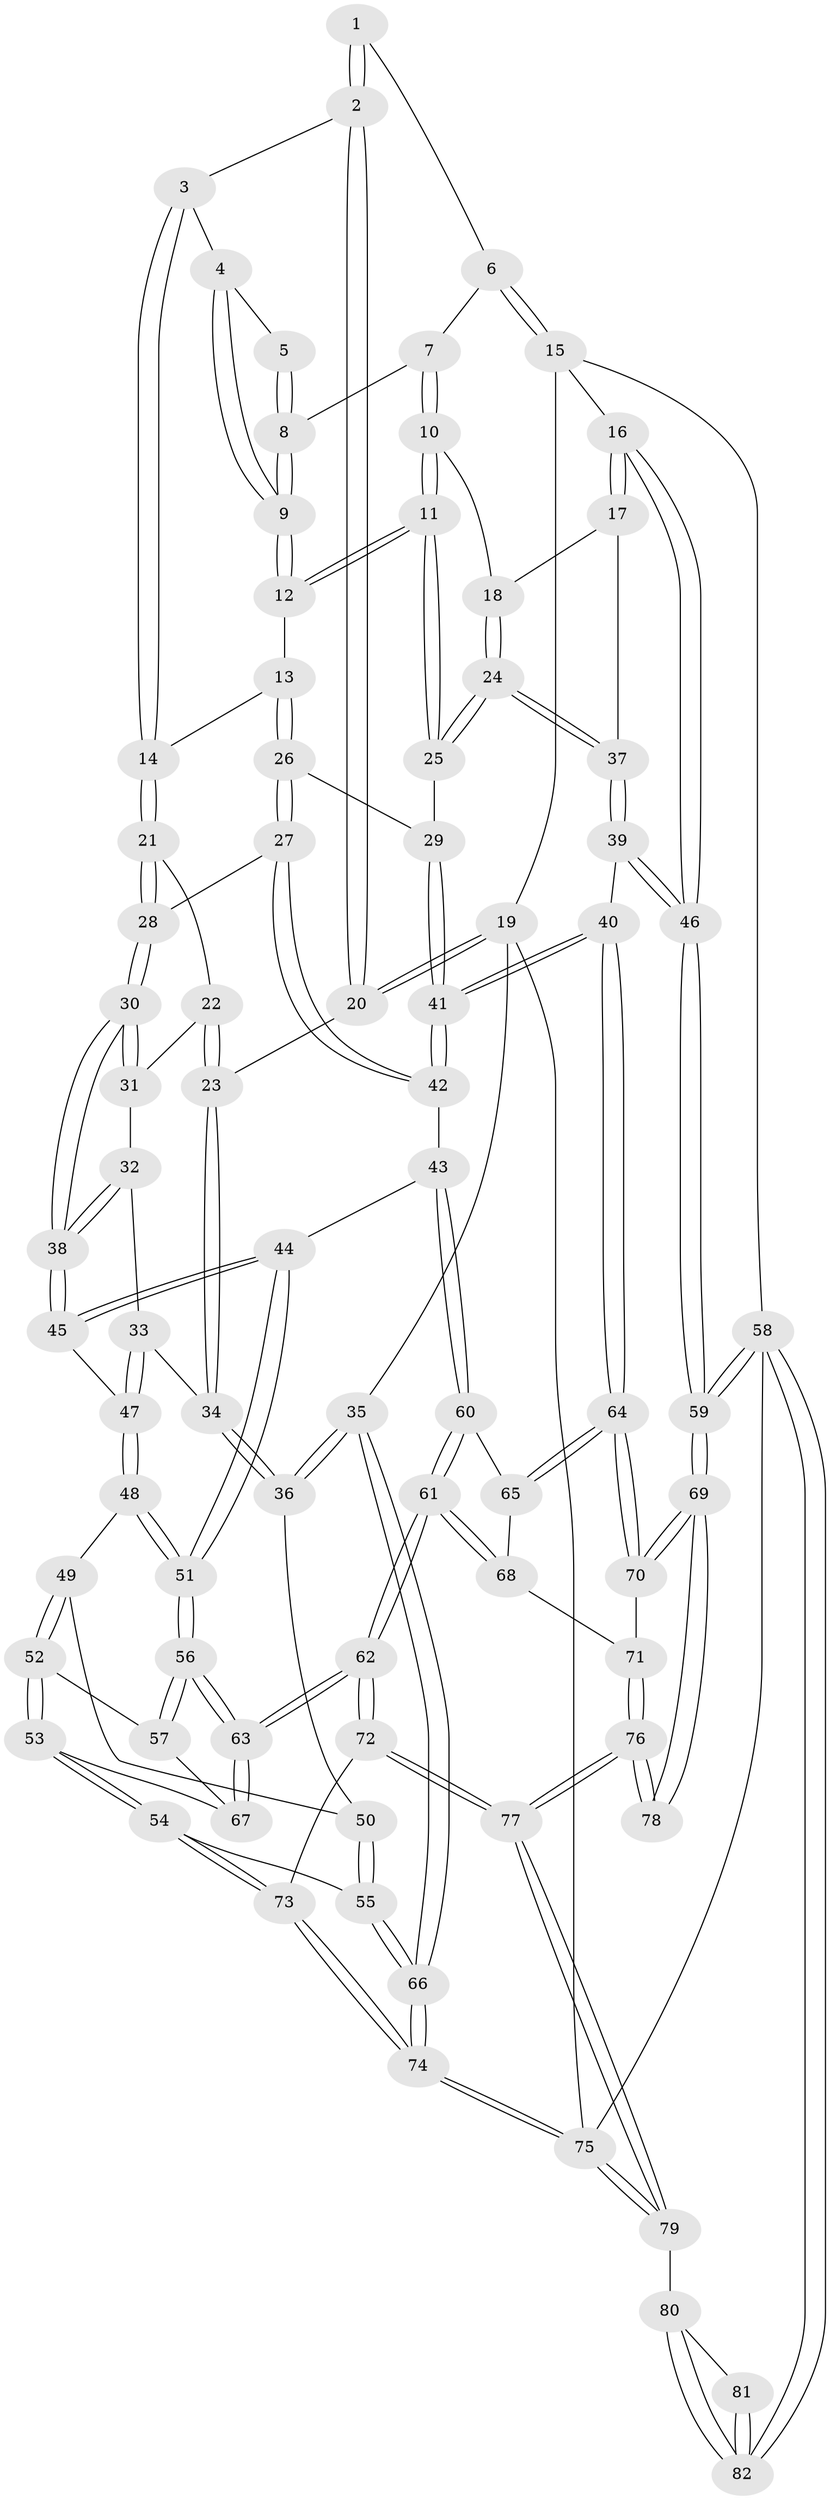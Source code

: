 // Generated by graph-tools (version 1.1) at 2025/27/03/09/25 03:27:15]
// undirected, 82 vertices, 202 edges
graph export_dot {
graph [start="1"]
  node [color=gray90,style=filled];
  1 [pos="+0.7519997131656448+0"];
  2 [pos="+0.31029030099253213+0"];
  3 [pos="+0.4603910686108439+0.016428668959490324"];
  4 [pos="+0.5998573617880081+0.057821201377951346"];
  5 [pos="+0.6976119603432231+0"];
  6 [pos="+1+0"];
  7 [pos="+0.907636276520801+0.02825445208118938"];
  8 [pos="+0.7269446567900825+0.10672856132870531"];
  9 [pos="+0.7076450076635011+0.12735096611016158"];
  10 [pos="+0.9007052313477525+0.12605854794456248"];
  11 [pos="+0.7609044169955876+0.2563093417080539"];
  12 [pos="+0.7000390030869074+0.18581899742076952"];
  13 [pos="+0.607460554463777+0.21509038232770275"];
  14 [pos="+0.49828109173225+0.12550319423243278"];
  15 [pos="+1+0"];
  16 [pos="+1+0.31716505825033975"];
  17 [pos="+0.9849544891063403+0.2695359894031277"];
  18 [pos="+0.9318974283258438+0.20484036580597845"];
  19 [pos="+0+0"];
  20 [pos="+0.27214474277691675+0"];
  21 [pos="+0.46302316168545504+0.24265930989043083"];
  22 [pos="+0.3353001927984234+0.2397288130799127"];
  23 [pos="+0.21683713890009634+0.1415367632194853"];
  24 [pos="+0.7756510763239046+0.30501525010907427"];
  25 [pos="+0.7742836432017931+0.3035289156681694"];
  26 [pos="+0.5637209319046317+0.3336336770077145"];
  27 [pos="+0.5492578566473623+0.34367898183614515"];
  28 [pos="+0.5063679531277321+0.3417254462153681"];
  29 [pos="+0.6429820360654188+0.3416563017069474"];
  30 [pos="+0.44876619515669797+0.37722097700050156"];
  31 [pos="+0.3560181140576155+0.28979976452250455"];
  32 [pos="+0.32564680121405487+0.3482808318226479"];
  33 [pos="+0.17857211056204192+0.3882768783364957"];
  34 [pos="+0.09975278589989058+0.31852915599691084"];
  35 [pos="+0+0.39408901829637727"];
  36 [pos="+0+0.39279947968916834"];
  37 [pos="+0.8239650313898554+0.38212797448090663"];
  38 [pos="+0.4121607463705664+0.4348313965267595"];
  39 [pos="+0.8328844147100978+0.5075166268785315"];
  40 [pos="+0.7831178214643999+0.5576994243821283"];
  41 [pos="+0.7298103308493905+0.541424969660132"];
  42 [pos="+0.6169637531117953+0.5239578303951067"];
  43 [pos="+0.5079346524023653+0.5740997956384956"];
  44 [pos="+0.486968769120201+0.5689701993843211"];
  45 [pos="+0.40262069711161047+0.458977553815924"];
  46 [pos="+1+0.5117770349315109"];
  47 [pos="+0.2588100843680863+0.48981385926005916"];
  48 [pos="+0.24642377529798626+0.5622472127649736"];
  49 [pos="+0.196900165418246+0.5895531597637167"];
  50 [pos="+0.07799898692556174+0.580855361275748"];
  51 [pos="+0.3369226936884052+0.685938267764125"];
  52 [pos="+0.16967314719683366+0.659137415035444"];
  53 [pos="+0.09969298009645468+0.7235074718948264"];
  54 [pos="+0.08735823531370494+0.7266686914478685"];
  55 [pos="+0.08070508701368383+0.72505755936069"];
  56 [pos="+0.33337085018192064+0.7757108135959858"];
  57 [pos="+0.20269259787026936+0.6957149094318008"];
  58 [pos="+1+1"];
  59 [pos="+1+1"];
  60 [pos="+0.5265445706601302+0.6433046272373553"];
  61 [pos="+0.39910476412313994+0.7996830293397941"];
  62 [pos="+0.3438577873868723+0.8411238830814707"];
  63 [pos="+0.3384912607527416+0.8245060684700883"];
  64 [pos="+0.7818751250394174+0.642711906021539"];
  65 [pos="+0.5510168514164776+0.6811050940310052"];
  66 [pos="+0+0.8262375655966749"];
  67 [pos="+0.15726814872969283+0.740557991996857"];
  68 [pos="+0.5592018071878947+0.7225441594890379"];
  69 [pos="+0.8428843788275839+0.8100771747203849"];
  70 [pos="+0.7941666286774827+0.7413701033374052"];
  71 [pos="+0.6137460669345874+0.7855110531047503"];
  72 [pos="+0.347274850745376+0.9667047541368189"];
  73 [pos="+0.1383777097527487+0.8408970920574984"];
  74 [pos="+0+0.970130266979178"];
  75 [pos="+0+1"];
  76 [pos="+0.5012143843157624+0.9480758505329675"];
  77 [pos="+0.37270832223368233+1"];
  78 [pos="+0.7421946545787054+0.8863249076826122"];
  79 [pos="+0.36578034613849+1"];
  80 [pos="+0.5501516251058803+1"];
  81 [pos="+0.7353139951600659+0.9012722492138364"];
  82 [pos="+0.7056924379408588+1"];
  1 -- 2;
  1 -- 2;
  1 -- 6;
  2 -- 3;
  2 -- 20;
  2 -- 20;
  3 -- 4;
  3 -- 14;
  3 -- 14;
  4 -- 5;
  4 -- 9;
  4 -- 9;
  5 -- 8;
  5 -- 8;
  6 -- 7;
  6 -- 15;
  6 -- 15;
  7 -- 8;
  7 -- 10;
  7 -- 10;
  8 -- 9;
  8 -- 9;
  9 -- 12;
  9 -- 12;
  10 -- 11;
  10 -- 11;
  10 -- 18;
  11 -- 12;
  11 -- 12;
  11 -- 25;
  11 -- 25;
  12 -- 13;
  13 -- 14;
  13 -- 26;
  13 -- 26;
  14 -- 21;
  14 -- 21;
  15 -- 16;
  15 -- 19;
  15 -- 58;
  16 -- 17;
  16 -- 17;
  16 -- 46;
  16 -- 46;
  17 -- 18;
  17 -- 37;
  18 -- 24;
  18 -- 24;
  19 -- 20;
  19 -- 20;
  19 -- 35;
  19 -- 75;
  20 -- 23;
  21 -- 22;
  21 -- 28;
  21 -- 28;
  22 -- 23;
  22 -- 23;
  22 -- 31;
  23 -- 34;
  23 -- 34;
  24 -- 25;
  24 -- 25;
  24 -- 37;
  24 -- 37;
  25 -- 29;
  26 -- 27;
  26 -- 27;
  26 -- 29;
  27 -- 28;
  27 -- 42;
  27 -- 42;
  28 -- 30;
  28 -- 30;
  29 -- 41;
  29 -- 41;
  30 -- 31;
  30 -- 31;
  30 -- 38;
  30 -- 38;
  31 -- 32;
  32 -- 33;
  32 -- 38;
  32 -- 38;
  33 -- 34;
  33 -- 47;
  33 -- 47;
  34 -- 36;
  34 -- 36;
  35 -- 36;
  35 -- 36;
  35 -- 66;
  35 -- 66;
  36 -- 50;
  37 -- 39;
  37 -- 39;
  38 -- 45;
  38 -- 45;
  39 -- 40;
  39 -- 46;
  39 -- 46;
  40 -- 41;
  40 -- 41;
  40 -- 64;
  40 -- 64;
  41 -- 42;
  41 -- 42;
  42 -- 43;
  43 -- 44;
  43 -- 60;
  43 -- 60;
  44 -- 45;
  44 -- 45;
  44 -- 51;
  44 -- 51;
  45 -- 47;
  46 -- 59;
  46 -- 59;
  47 -- 48;
  47 -- 48;
  48 -- 49;
  48 -- 51;
  48 -- 51;
  49 -- 50;
  49 -- 52;
  49 -- 52;
  50 -- 55;
  50 -- 55;
  51 -- 56;
  51 -- 56;
  52 -- 53;
  52 -- 53;
  52 -- 57;
  53 -- 54;
  53 -- 54;
  53 -- 67;
  54 -- 55;
  54 -- 73;
  54 -- 73;
  55 -- 66;
  55 -- 66;
  56 -- 57;
  56 -- 57;
  56 -- 63;
  56 -- 63;
  57 -- 67;
  58 -- 59;
  58 -- 59;
  58 -- 82;
  58 -- 82;
  58 -- 75;
  59 -- 69;
  59 -- 69;
  60 -- 61;
  60 -- 61;
  60 -- 65;
  61 -- 62;
  61 -- 62;
  61 -- 68;
  61 -- 68;
  62 -- 63;
  62 -- 63;
  62 -- 72;
  62 -- 72;
  63 -- 67;
  63 -- 67;
  64 -- 65;
  64 -- 65;
  64 -- 70;
  64 -- 70;
  65 -- 68;
  66 -- 74;
  66 -- 74;
  68 -- 71;
  69 -- 70;
  69 -- 70;
  69 -- 78;
  69 -- 78;
  70 -- 71;
  71 -- 76;
  71 -- 76;
  72 -- 73;
  72 -- 77;
  72 -- 77;
  73 -- 74;
  73 -- 74;
  74 -- 75;
  74 -- 75;
  75 -- 79;
  75 -- 79;
  76 -- 77;
  76 -- 77;
  76 -- 78;
  76 -- 78;
  77 -- 79;
  77 -- 79;
  79 -- 80;
  80 -- 81;
  80 -- 82;
  80 -- 82;
  81 -- 82;
  81 -- 82;
}
